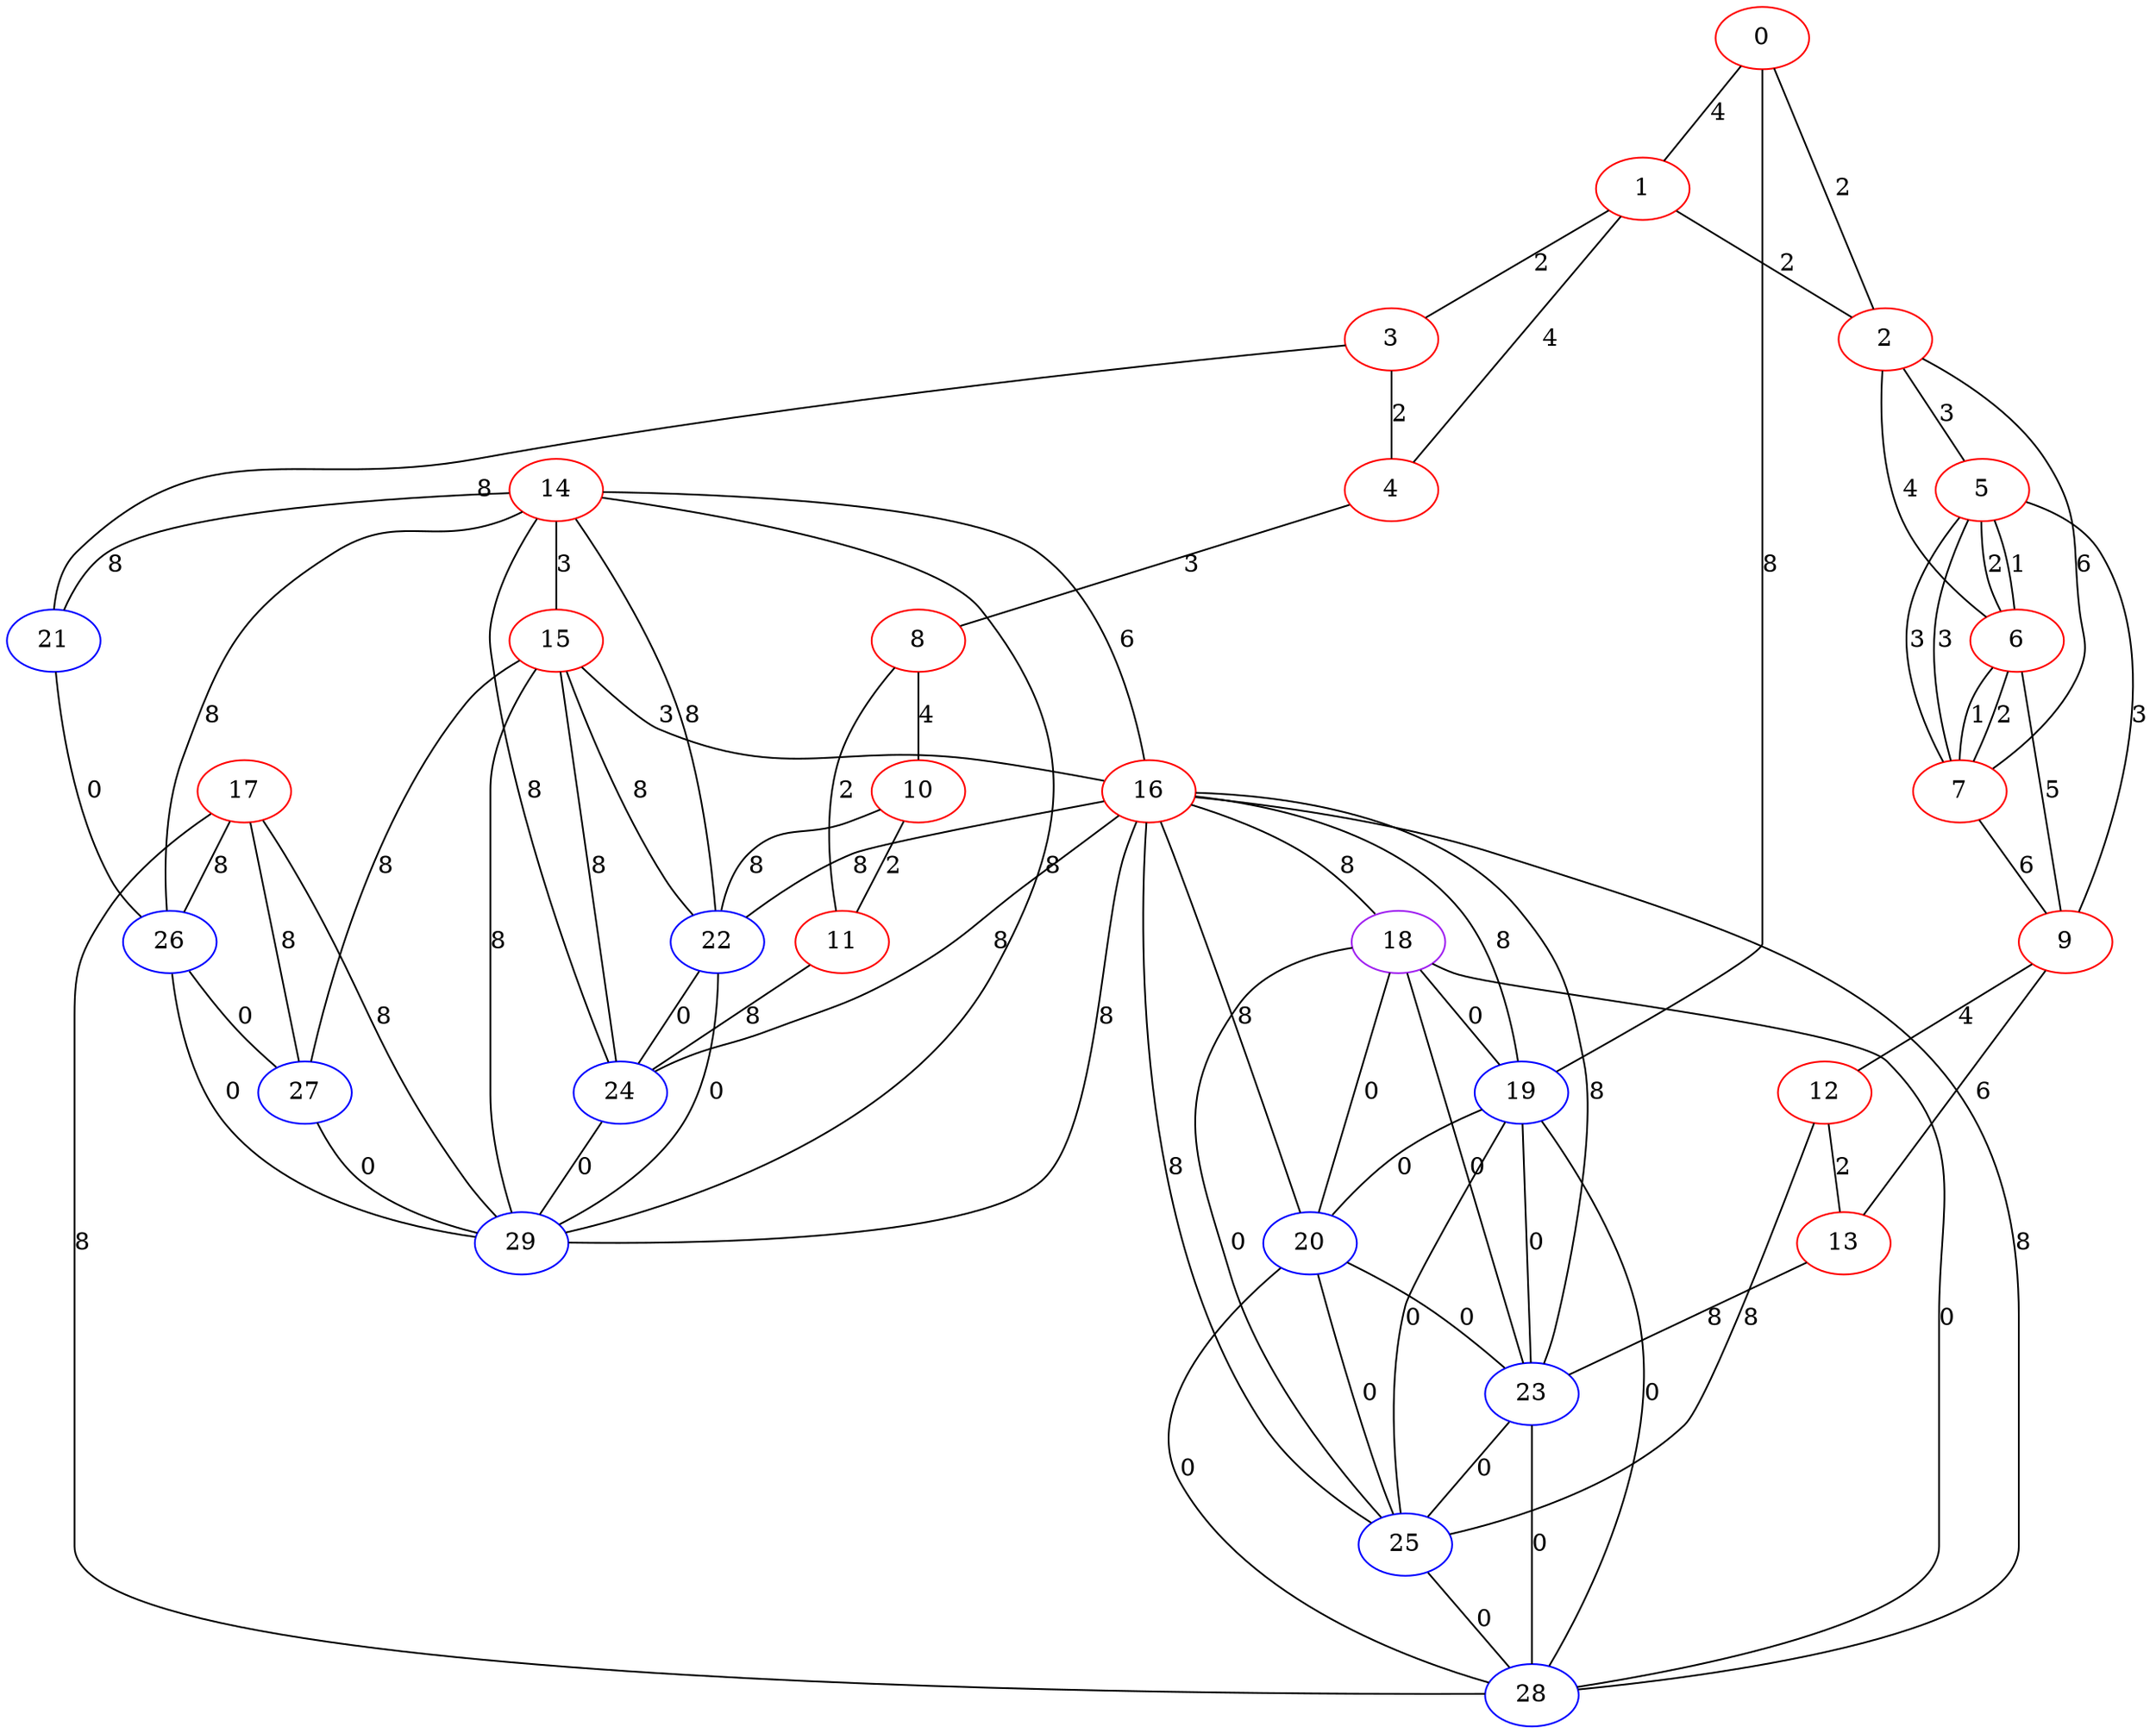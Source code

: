 graph "" {
0 [color=red, weight=1];
1 [color=red, weight=1];
2 [color=red, weight=1];
3 [color=red, weight=1];
4 [color=red, weight=1];
5 [color=red, weight=1];
6 [color=red, weight=1];
7 [color=red, weight=1];
8 [color=red, weight=1];
9 [color=red, weight=1];
10 [color=red, weight=1];
11 [color=red, weight=1];
12 [color=red, weight=1];
13 [color=red, weight=1];
14 [color=red, weight=1];
15 [color=red, weight=1];
16 [color=red, weight=1];
17 [color=red, weight=1];
18 [color=purple, weight=4];
19 [color=blue, weight=3];
20 [color=blue, weight=3];
21 [color=blue, weight=3];
22 [color=blue, weight=3];
23 [color=blue, weight=3];
24 [color=blue, weight=3];
25 [color=blue, weight=3];
26 [color=blue, weight=3];
27 [color=blue, weight=3];
28 [color=blue, weight=3];
29 [color=blue, weight=3];
0 -- 1  [key=0, label=4];
0 -- 2  [key=0, label=2];
0 -- 19  [key=0, label=8];
1 -- 2  [key=0, label=2];
1 -- 3  [key=0, label=2];
1 -- 4  [key=0, label=4];
2 -- 5  [key=0, label=3];
2 -- 6  [key=0, label=4];
2 -- 7  [key=0, label=6];
3 -- 4  [key=0, label=2];
3 -- 21  [key=0, label=8];
4 -- 8  [key=0, label=3];
5 -- 9  [key=0, label=3];
5 -- 6  [key=0, label=2];
5 -- 6  [key=1, label=1];
5 -- 7  [key=0, label=3];
5 -- 7  [key=1, label=3];
6 -- 9  [key=0, label=5];
6 -- 7  [key=0, label=1];
6 -- 7  [key=1, label=2];
7 -- 9  [key=0, label=6];
8 -- 10  [key=0, label=4];
8 -- 11  [key=0, label=2];
9 -- 13  [key=0, label=6];
9 -- 12  [key=0, label=4];
10 -- 11  [key=0, label=2];
10 -- 22  [key=0, label=8];
11 -- 24  [key=0, label=8];
12 -- 13  [key=0, label=2];
12 -- 25  [key=0, label=8];
13 -- 23  [key=0, label=8];
14 -- 15  [key=0, label=3];
14 -- 16  [key=0, label=6];
14 -- 21  [key=0, label=8];
14 -- 22  [key=0, label=8];
14 -- 24  [key=0, label=8];
14 -- 26  [key=0, label=8];
14 -- 29  [key=0, label=8];
15 -- 16  [key=0, label=3];
15 -- 22  [key=0, label=8];
15 -- 24  [key=0, label=8];
15 -- 27  [key=0, label=8];
15 -- 29  [key=0, label=8];
16 -- 18  [key=0, label=8];
16 -- 19  [key=0, label=8];
16 -- 20  [key=0, label=8];
16 -- 22  [key=0, label=8];
16 -- 23  [key=0, label=8];
16 -- 24  [key=0, label=8];
16 -- 25  [key=0, label=8];
16 -- 28  [key=0, label=8];
16 -- 29  [key=0, label=8];
17 -- 26  [key=0, label=8];
17 -- 27  [key=0, label=8];
17 -- 28  [key=0, label=8];
17 -- 29  [key=0, label=8];
18 -- 19  [key=0, label=0];
18 -- 20  [key=0, label=0];
18 -- 23  [key=0, label=0];
18 -- 25  [key=0, label=0];
18 -- 28  [key=0, label=0];
19 -- 20  [key=0, label=0];
19 -- 23  [key=0, label=0];
19 -- 25  [key=0, label=0];
19 -- 28  [key=0, label=0];
20 -- 23  [key=0, label=0];
20 -- 25  [key=0, label=0];
20 -- 28  [key=0, label=0];
21 -- 26  [key=0, label=0];
22 -- 24  [key=0, label=0];
22 -- 29  [key=0, label=0];
23 -- 25  [key=0, label=0];
23 -- 28  [key=0, label=0];
24 -- 29  [key=0, label=0];
25 -- 28  [key=0, label=0];
26 -- 27  [key=0, label=0];
26 -- 29  [key=0, label=0];
27 -- 29  [key=0, label=0];
}
